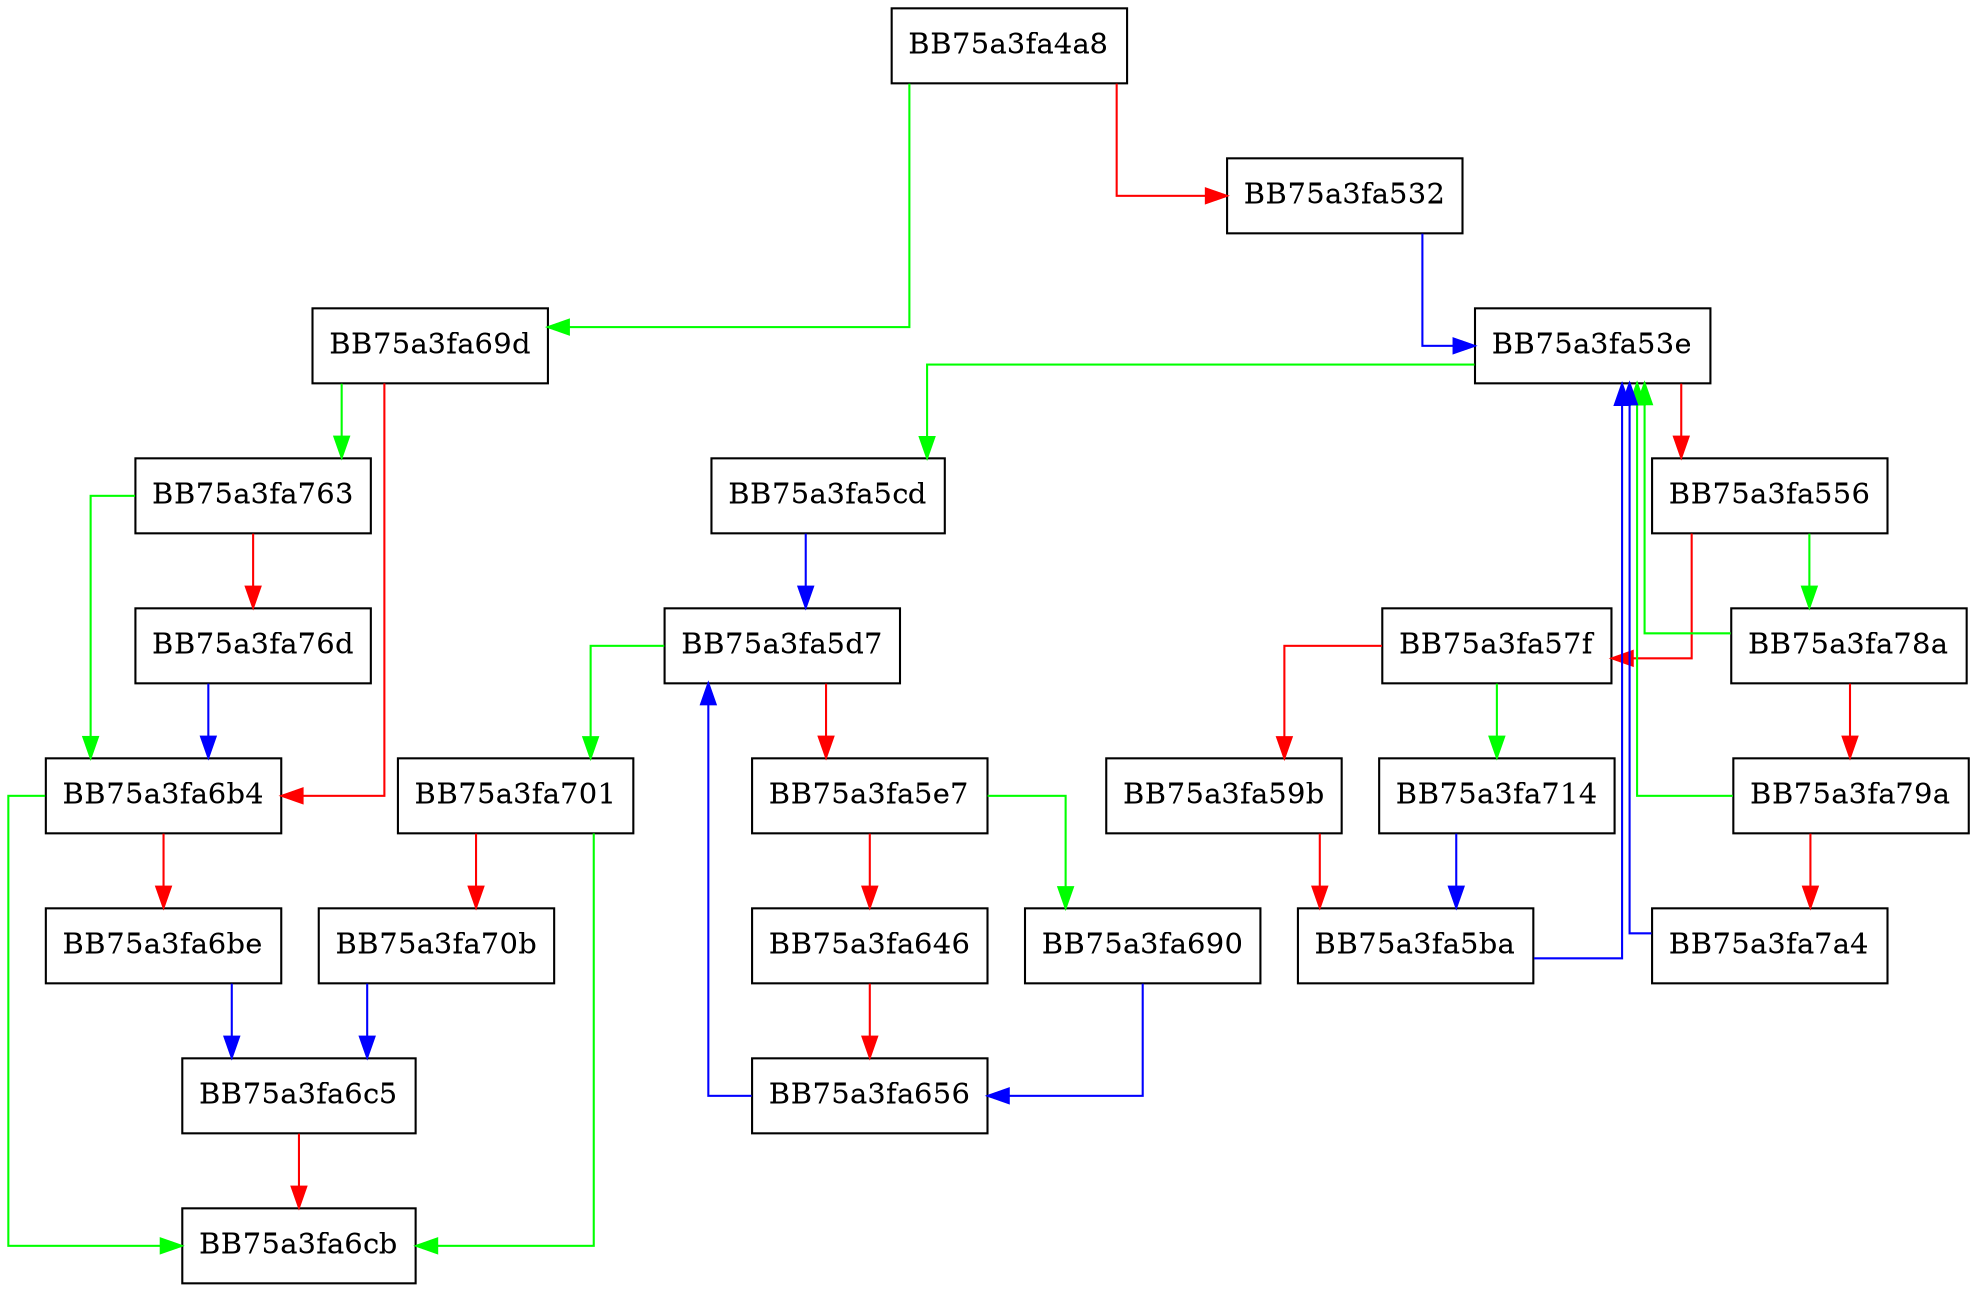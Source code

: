 digraph ProcessSignatureList {
  node [shape="box"];
  graph [splines=ortho];
  BB75a3fa4a8 -> BB75a3fa69d [color="green"];
  BB75a3fa4a8 -> BB75a3fa532 [color="red"];
  BB75a3fa532 -> BB75a3fa53e [color="blue"];
  BB75a3fa53e -> BB75a3fa5cd [color="green"];
  BB75a3fa53e -> BB75a3fa556 [color="red"];
  BB75a3fa556 -> BB75a3fa78a [color="green"];
  BB75a3fa556 -> BB75a3fa57f [color="red"];
  BB75a3fa57f -> BB75a3fa714 [color="green"];
  BB75a3fa57f -> BB75a3fa59b [color="red"];
  BB75a3fa59b -> BB75a3fa5ba [color="red"];
  BB75a3fa5ba -> BB75a3fa53e [color="blue"];
  BB75a3fa5cd -> BB75a3fa5d7 [color="blue"];
  BB75a3fa5d7 -> BB75a3fa701 [color="green"];
  BB75a3fa5d7 -> BB75a3fa5e7 [color="red"];
  BB75a3fa5e7 -> BB75a3fa690 [color="green"];
  BB75a3fa5e7 -> BB75a3fa646 [color="red"];
  BB75a3fa646 -> BB75a3fa656 [color="red"];
  BB75a3fa656 -> BB75a3fa5d7 [color="blue"];
  BB75a3fa690 -> BB75a3fa656 [color="blue"];
  BB75a3fa69d -> BB75a3fa763 [color="green"];
  BB75a3fa69d -> BB75a3fa6b4 [color="red"];
  BB75a3fa6b4 -> BB75a3fa6cb [color="green"];
  BB75a3fa6b4 -> BB75a3fa6be [color="red"];
  BB75a3fa6be -> BB75a3fa6c5 [color="blue"];
  BB75a3fa6c5 -> BB75a3fa6cb [color="red"];
  BB75a3fa701 -> BB75a3fa6cb [color="green"];
  BB75a3fa701 -> BB75a3fa70b [color="red"];
  BB75a3fa70b -> BB75a3fa6c5 [color="blue"];
  BB75a3fa714 -> BB75a3fa5ba [color="blue"];
  BB75a3fa763 -> BB75a3fa6b4 [color="green"];
  BB75a3fa763 -> BB75a3fa76d [color="red"];
  BB75a3fa76d -> BB75a3fa6b4 [color="blue"];
  BB75a3fa78a -> BB75a3fa53e [color="green"];
  BB75a3fa78a -> BB75a3fa79a [color="red"];
  BB75a3fa79a -> BB75a3fa53e [color="green"];
  BB75a3fa79a -> BB75a3fa7a4 [color="red"];
  BB75a3fa7a4 -> BB75a3fa53e [color="blue"];
}